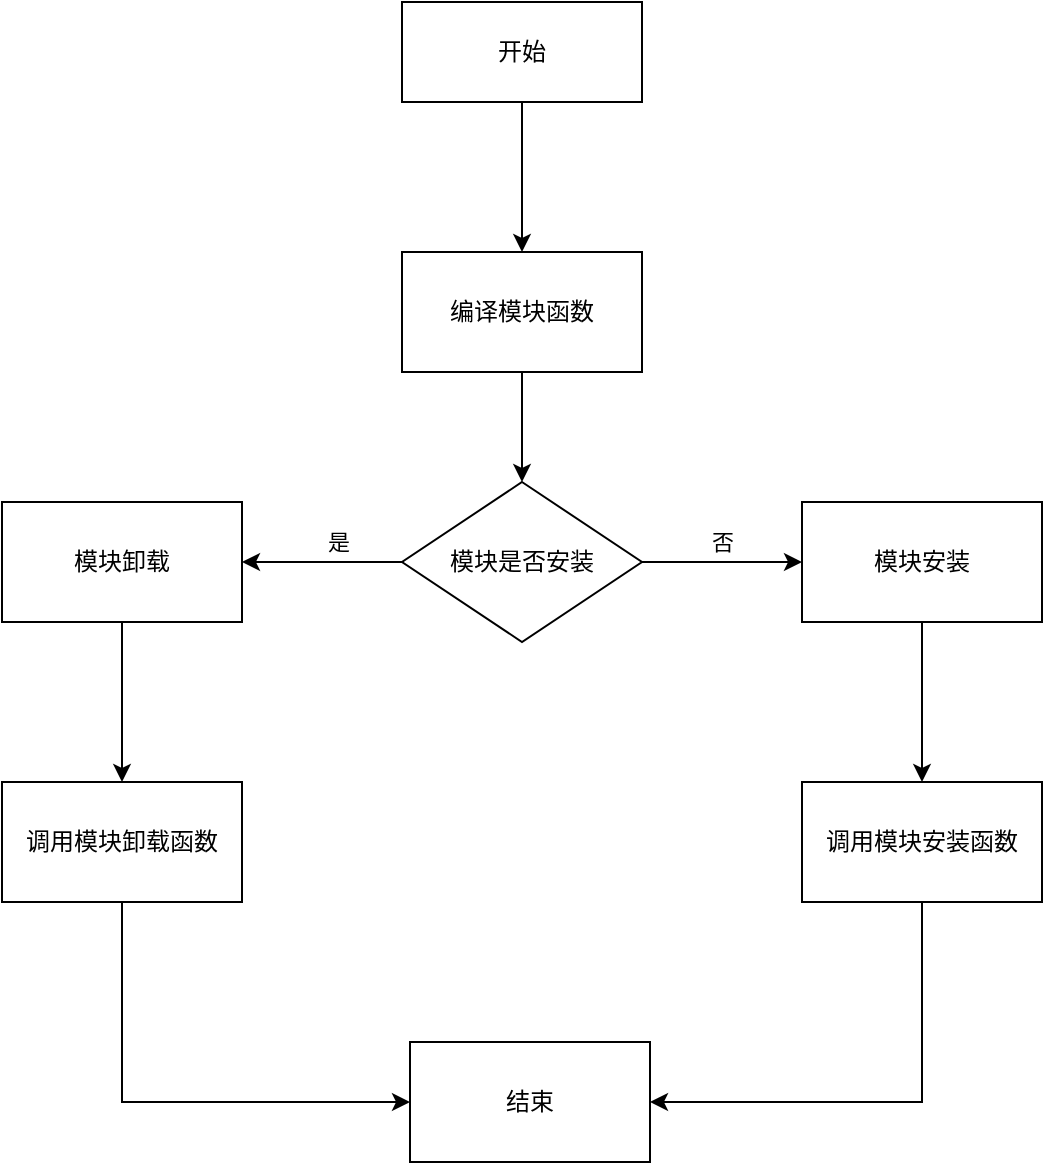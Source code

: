 <mxfile version="24.2.5" type="github">
  <diagram id="C5RBs43oDa-KdzZeNtuy" name="Page-1">
    <mxGraphModel dx="1283" dy="856" grid="1" gridSize="10" guides="1" tooltips="1" connect="1" arrows="1" fold="1" page="1" pageScale="1" pageWidth="827" pageHeight="1169" math="0" shadow="0">
      <root>
        <mxCell id="WIyWlLk6GJQsqaUBKTNV-0" />
        <mxCell id="WIyWlLk6GJQsqaUBKTNV-1" parent="WIyWlLk6GJQsqaUBKTNV-0" />
        <mxCell id="3IO9ggHxa3ZlMUn9ZBCW-14" value="" style="edgeStyle=orthogonalEdgeStyle;rounded=0;orthogonalLoop=1;jettySize=auto;html=1;" edge="1" parent="WIyWlLk6GJQsqaUBKTNV-1" source="3IO9ggHxa3ZlMUn9ZBCW-0" target="3IO9ggHxa3ZlMUn9ZBCW-13">
          <mxGeometry relative="1" as="geometry" />
        </mxCell>
        <mxCell id="3IO9ggHxa3ZlMUn9ZBCW-0" value="开始" style="rounded=0;whiteSpace=wrap;html=1;" vertex="1" parent="WIyWlLk6GJQsqaUBKTNV-1">
          <mxGeometry x="350" y="40" width="120" height="50" as="geometry" />
        </mxCell>
        <mxCell id="3IO9ggHxa3ZlMUn9ZBCW-4" value="" style="edgeStyle=orthogonalEdgeStyle;rounded=0;orthogonalLoop=1;jettySize=auto;html=1;" edge="1" parent="WIyWlLk6GJQsqaUBKTNV-1" source="3IO9ggHxa3ZlMUn9ZBCW-1" target="3IO9ggHxa3ZlMUn9ZBCW-3">
          <mxGeometry relative="1" as="geometry" />
        </mxCell>
        <mxCell id="3IO9ggHxa3ZlMUn9ZBCW-5" value="是" style="edgeLabel;html=1;align=center;verticalAlign=middle;resizable=0;points=[];" vertex="1" connectable="0" parent="3IO9ggHxa3ZlMUn9ZBCW-4">
          <mxGeometry x="-0.2" y="3" relative="1" as="geometry">
            <mxPoint y="-13" as="offset" />
          </mxGeometry>
        </mxCell>
        <mxCell id="3IO9ggHxa3ZlMUn9ZBCW-9" value="" style="edgeStyle=orthogonalEdgeStyle;rounded=0;orthogonalLoop=1;jettySize=auto;html=1;" edge="1" parent="WIyWlLk6GJQsqaUBKTNV-1" source="3IO9ggHxa3ZlMUn9ZBCW-1" target="3IO9ggHxa3ZlMUn9ZBCW-8">
          <mxGeometry relative="1" as="geometry" />
        </mxCell>
        <mxCell id="3IO9ggHxa3ZlMUn9ZBCW-10" value="否" style="edgeLabel;html=1;align=center;verticalAlign=middle;resizable=0;points=[];" vertex="1" connectable="0" parent="3IO9ggHxa3ZlMUn9ZBCW-9">
          <mxGeometry x="0.075" y="-1" relative="1" as="geometry">
            <mxPoint x="-3" y="-11" as="offset" />
          </mxGeometry>
        </mxCell>
        <mxCell id="3IO9ggHxa3ZlMUn9ZBCW-1" value="模块是否安装" style="rhombus;whiteSpace=wrap;html=1;" vertex="1" parent="WIyWlLk6GJQsqaUBKTNV-1">
          <mxGeometry x="350" y="280" width="120" height="80" as="geometry" />
        </mxCell>
        <mxCell id="3IO9ggHxa3ZlMUn9ZBCW-7" value="" style="edgeStyle=orthogonalEdgeStyle;rounded=0;orthogonalLoop=1;jettySize=auto;html=1;" edge="1" parent="WIyWlLk6GJQsqaUBKTNV-1" source="3IO9ggHxa3ZlMUn9ZBCW-3" target="3IO9ggHxa3ZlMUn9ZBCW-6">
          <mxGeometry relative="1" as="geometry" />
        </mxCell>
        <mxCell id="3IO9ggHxa3ZlMUn9ZBCW-3" value="模块卸载" style="whiteSpace=wrap;html=1;" vertex="1" parent="WIyWlLk6GJQsqaUBKTNV-1">
          <mxGeometry x="150" y="290" width="120" height="60" as="geometry" />
        </mxCell>
        <mxCell id="3IO9ggHxa3ZlMUn9ZBCW-19" style="edgeStyle=orthogonalEdgeStyle;rounded=0;orthogonalLoop=1;jettySize=auto;html=1;entryX=0;entryY=0.5;entryDx=0;entryDy=0;exitX=0.5;exitY=1;exitDx=0;exitDy=0;" edge="1" parent="WIyWlLk6GJQsqaUBKTNV-1" source="3IO9ggHxa3ZlMUn9ZBCW-6" target="3IO9ggHxa3ZlMUn9ZBCW-16">
          <mxGeometry relative="1" as="geometry" />
        </mxCell>
        <mxCell id="3IO9ggHxa3ZlMUn9ZBCW-6" value="调用模块卸载函数" style="whiteSpace=wrap;html=1;" vertex="1" parent="WIyWlLk6GJQsqaUBKTNV-1">
          <mxGeometry x="150" y="430" width="120" height="60" as="geometry" />
        </mxCell>
        <mxCell id="3IO9ggHxa3ZlMUn9ZBCW-12" value="" style="edgeStyle=orthogonalEdgeStyle;rounded=0;orthogonalLoop=1;jettySize=auto;html=1;" edge="1" parent="WIyWlLk6GJQsqaUBKTNV-1" source="3IO9ggHxa3ZlMUn9ZBCW-8" target="3IO9ggHxa3ZlMUn9ZBCW-11">
          <mxGeometry relative="1" as="geometry" />
        </mxCell>
        <mxCell id="3IO9ggHxa3ZlMUn9ZBCW-8" value="模块安装" style="whiteSpace=wrap;html=1;" vertex="1" parent="WIyWlLk6GJQsqaUBKTNV-1">
          <mxGeometry x="550" y="290" width="120" height="60" as="geometry" />
        </mxCell>
        <mxCell id="3IO9ggHxa3ZlMUn9ZBCW-20" style="edgeStyle=orthogonalEdgeStyle;rounded=0;orthogonalLoop=1;jettySize=auto;html=1;exitX=0.5;exitY=1;exitDx=0;exitDy=0;entryX=1;entryY=0.5;entryDx=0;entryDy=0;" edge="1" parent="WIyWlLk6GJQsqaUBKTNV-1" source="3IO9ggHxa3ZlMUn9ZBCW-11" target="3IO9ggHxa3ZlMUn9ZBCW-16">
          <mxGeometry relative="1" as="geometry" />
        </mxCell>
        <mxCell id="3IO9ggHxa3ZlMUn9ZBCW-11" value="调用模块安装函数" style="whiteSpace=wrap;html=1;" vertex="1" parent="WIyWlLk6GJQsqaUBKTNV-1">
          <mxGeometry x="550" y="430" width="120" height="60" as="geometry" />
        </mxCell>
        <mxCell id="3IO9ggHxa3ZlMUn9ZBCW-15" style="edgeStyle=orthogonalEdgeStyle;rounded=0;orthogonalLoop=1;jettySize=auto;html=1;entryX=0.5;entryY=0;entryDx=0;entryDy=0;" edge="1" parent="WIyWlLk6GJQsqaUBKTNV-1" source="3IO9ggHxa3ZlMUn9ZBCW-13" target="3IO9ggHxa3ZlMUn9ZBCW-1">
          <mxGeometry relative="1" as="geometry" />
        </mxCell>
        <mxCell id="3IO9ggHxa3ZlMUn9ZBCW-13" value="编译模块函数" style="whiteSpace=wrap;html=1;rounded=0;" vertex="1" parent="WIyWlLk6GJQsqaUBKTNV-1">
          <mxGeometry x="350" y="165" width="120" height="60" as="geometry" />
        </mxCell>
        <mxCell id="3IO9ggHxa3ZlMUn9ZBCW-16" value="结束" style="whiteSpace=wrap;html=1;" vertex="1" parent="WIyWlLk6GJQsqaUBKTNV-1">
          <mxGeometry x="354" y="560" width="120" height="60" as="geometry" />
        </mxCell>
      </root>
    </mxGraphModel>
  </diagram>
</mxfile>
